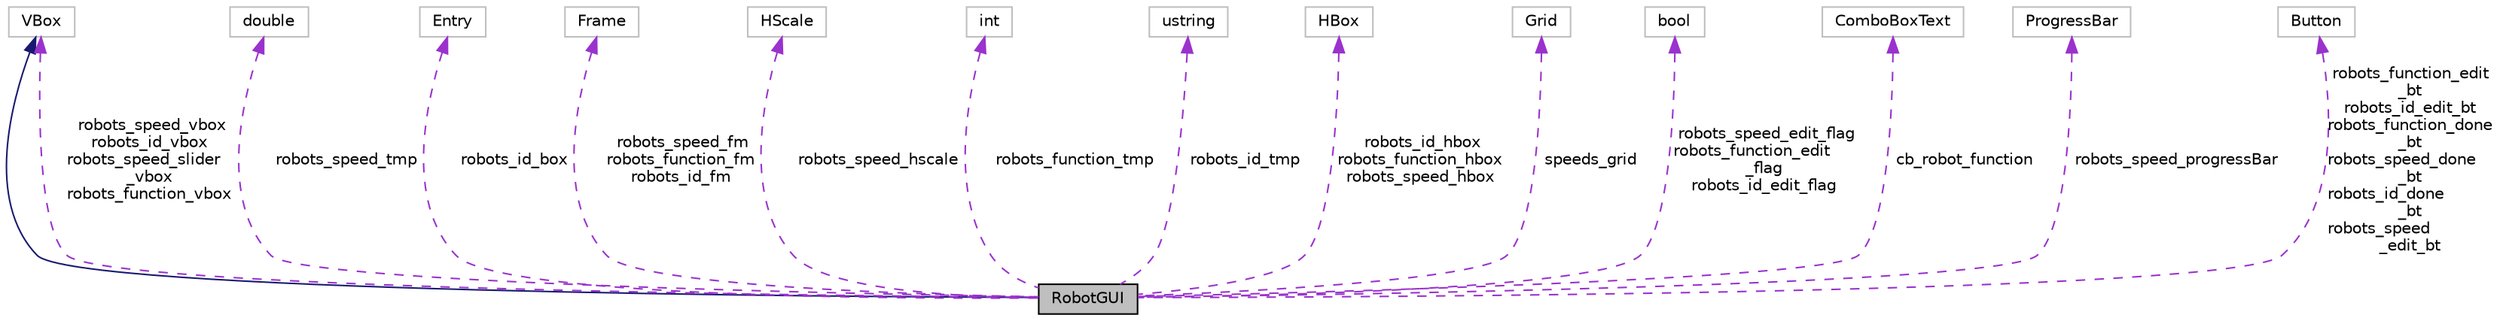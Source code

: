 digraph "RobotGUI"
{
 // INTERACTIVE_SVG=YES
  edge [fontname="Helvetica",fontsize="10",labelfontname="Helvetica",labelfontsize="10"];
  node [fontname="Helvetica",fontsize="10",shape=record];
  Node2 [label="RobotGUI",height=0.2,width=0.4,color="black", fillcolor="grey75", style="filled", fontcolor="black"];
  Node3 -> Node2 [dir="back",color="midnightblue",fontsize="10",style="solid",fontname="Helvetica"];
  Node3 [label="VBox",height=0.2,width=0.4,color="grey75", fillcolor="white", style="filled"];
  Node4 -> Node2 [dir="back",color="darkorchid3",fontsize="10",style="dashed",label=" robots_speed_tmp" ,fontname="Helvetica"];
  Node4 [label="double",height=0.2,width=0.4,color="grey75", fillcolor="white", style="filled"];
  Node3 -> Node2 [dir="back",color="darkorchid3",fontsize="10",style="dashed",label=" robots_speed_vbox\nrobots_id_vbox\nrobots_speed_slider\l_vbox\nrobots_function_vbox" ,fontname="Helvetica"];
  Node5 -> Node2 [dir="back",color="darkorchid3",fontsize="10",style="dashed",label=" robots_id_box" ,fontname="Helvetica"];
  Node5 [label="Entry",height=0.2,width=0.4,color="grey75", fillcolor="white", style="filled"];
  Node6 -> Node2 [dir="back",color="darkorchid3",fontsize="10",style="dashed",label=" robots_speed_fm\nrobots_function_fm\nrobots_id_fm" ,fontname="Helvetica"];
  Node6 [label="Frame",height=0.2,width=0.4,color="grey75", fillcolor="white", style="filled"];
  Node7 -> Node2 [dir="back",color="darkorchid3",fontsize="10",style="dashed",label=" robots_speed_hscale" ,fontname="Helvetica"];
  Node7 [label="HScale",height=0.2,width=0.4,color="grey75", fillcolor="white", style="filled"];
  Node8 -> Node2 [dir="back",color="darkorchid3",fontsize="10",style="dashed",label=" robots_function_tmp" ,fontname="Helvetica"];
  Node8 [label="int",height=0.2,width=0.4,color="grey75", fillcolor="white", style="filled"];
  Node9 -> Node2 [dir="back",color="darkorchid3",fontsize="10",style="dashed",label=" robots_id_tmp" ,fontname="Helvetica"];
  Node9 [label="ustring",height=0.2,width=0.4,color="grey75", fillcolor="white", style="filled"];
  Node10 -> Node2 [dir="back",color="darkorchid3",fontsize="10",style="dashed",label=" robots_id_hbox\nrobots_function_hbox\nrobots_speed_hbox" ,fontname="Helvetica"];
  Node10 [label="HBox",height=0.2,width=0.4,color="grey75", fillcolor="white", style="filled"];
  Node11 -> Node2 [dir="back",color="darkorchid3",fontsize="10",style="dashed",label=" speeds_grid" ,fontname="Helvetica"];
  Node11 [label="Grid",height=0.2,width=0.4,color="grey75", fillcolor="white", style="filled"];
  Node12 -> Node2 [dir="back",color="darkorchid3",fontsize="10",style="dashed",label=" robots_speed_edit_flag\nrobots_function_edit\l_flag\nrobots_id_edit_flag" ,fontname="Helvetica"];
  Node12 [label="bool",height=0.2,width=0.4,color="grey75", fillcolor="white", style="filled"];
  Node13 -> Node2 [dir="back",color="darkorchid3",fontsize="10",style="dashed",label=" cb_robot_function" ,fontname="Helvetica"];
  Node13 [label="ComboBoxText",height=0.2,width=0.4,color="grey75", fillcolor="white", style="filled"];
  Node14 -> Node2 [dir="back",color="darkorchid3",fontsize="10",style="dashed",label=" robots_speed_progressBar" ,fontname="Helvetica"];
  Node14 [label="ProgressBar",height=0.2,width=0.4,color="grey75", fillcolor="white", style="filled"];
  Node15 -> Node2 [dir="back",color="darkorchid3",fontsize="10",style="dashed",label=" robots_function_edit\l_bt\nrobots_id_edit_bt\nrobots_function_done\l_bt\nrobots_speed_done\l_bt\nrobots_id_done\l_bt\nrobots_speed\l_edit_bt" ,fontname="Helvetica"];
  Node15 [label="Button",height=0.2,width=0.4,color="grey75", fillcolor="white", style="filled"];
}

